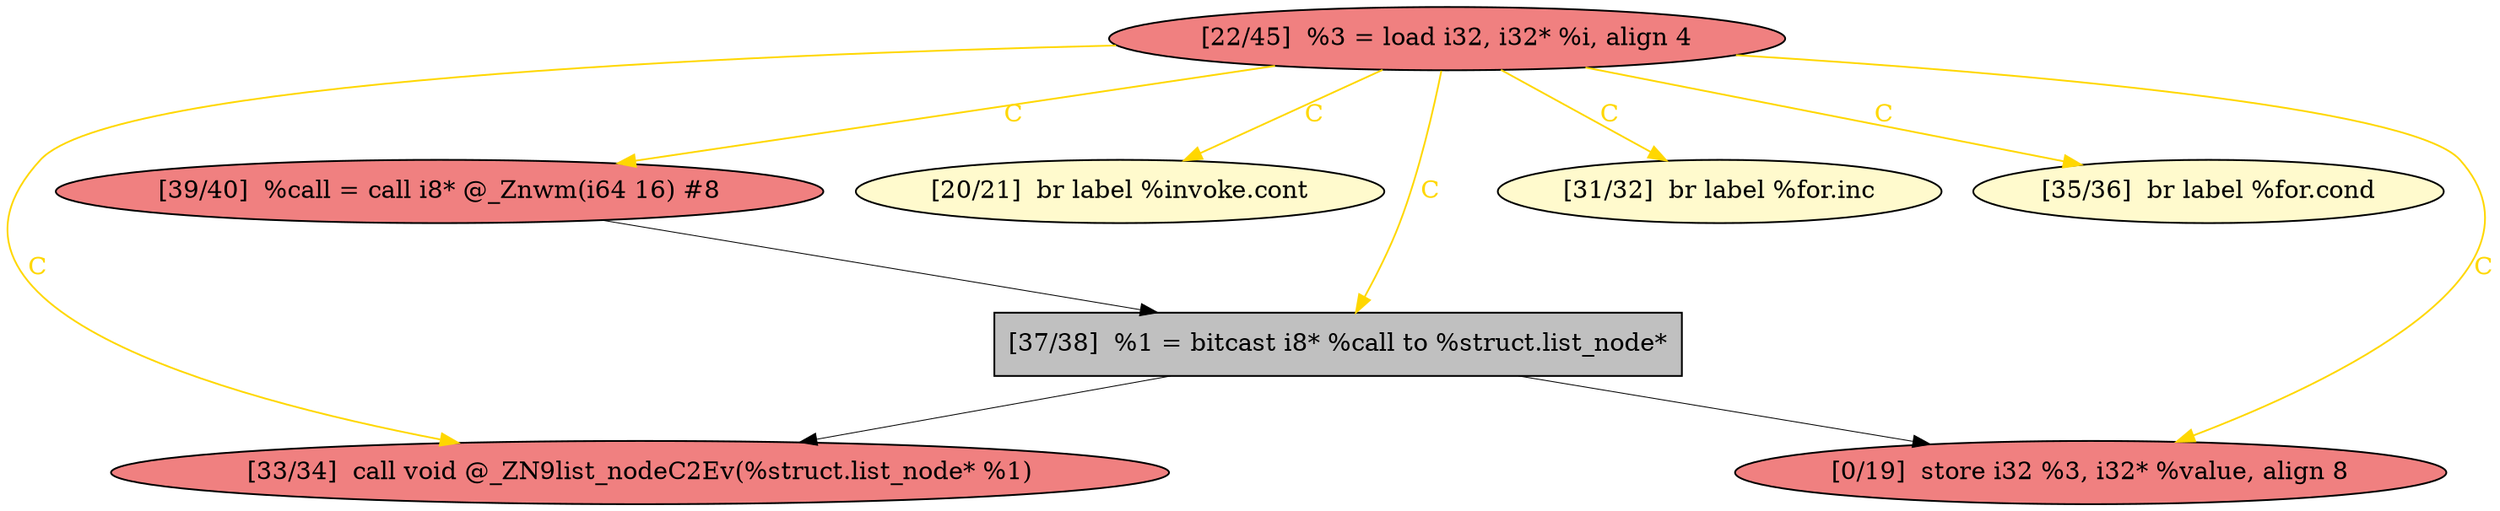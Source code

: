 
digraph G {


node450 [fillcolor=lightcoral,label="[22/45]  %3 = load i32, i32* %i, align 4",shape=ellipse,style=filled ]
node444 [fillcolor=lightcoral,label="[39/40]  %call = call i8* @_Znwm(i64 16) #8",shape=ellipse,style=filled ]
node448 [fillcolor=lightcoral,label="[33/34]  call void @_ZN9list_nodeC2Ev(%struct.list_node* %1)",shape=ellipse,style=filled ]
node445 [fillcolor=lemonchiffon,label="[20/21]  br label %invoke.cont",shape=ellipse,style=filled ]
node446 [fillcolor=grey,label="[37/38]  %1 = bitcast i8* %call to %struct.list_node*",shape=rectangle,style=filled ]
node449 [fillcolor=lemonchiffon,label="[31/32]  br label %for.inc",shape=ellipse,style=filled ]
node443 [fillcolor=lemonchiffon,label="[35/36]  br label %for.cond",shape=ellipse,style=filled ]
node447 [fillcolor=lightcoral,label="[0/19]  store i32 %3, i32* %value, align 8",shape=ellipse,style=filled ]

node450->node448 [style=solid,color=gold,label="C",penwidth=1.0,fontcolor=gold ]
node450->node445 [style=solid,color=gold,label="C",penwidth=1.0,fontcolor=gold ]
node450->node449 [style=solid,color=gold,label="C",penwidth=1.0,fontcolor=gold ]
node450->node443 [style=solid,color=gold,label="C",penwidth=1.0,fontcolor=gold ]
node446->node448 [style=solid,color=black,label="",penwidth=0.5,fontcolor=black ]
node444->node446 [style=solid,color=black,label="",penwidth=0.5,fontcolor=black ]
node446->node447 [style=solid,color=black,label="",penwidth=0.5,fontcolor=black ]
node450->node444 [style=solid,color=gold,label="C",penwidth=1.0,fontcolor=gold ]
node450->node447 [style=solid,color=gold,label="C",penwidth=1.0,fontcolor=gold ]
node450->node446 [style=solid,color=gold,label="C",penwidth=1.0,fontcolor=gold ]


}
